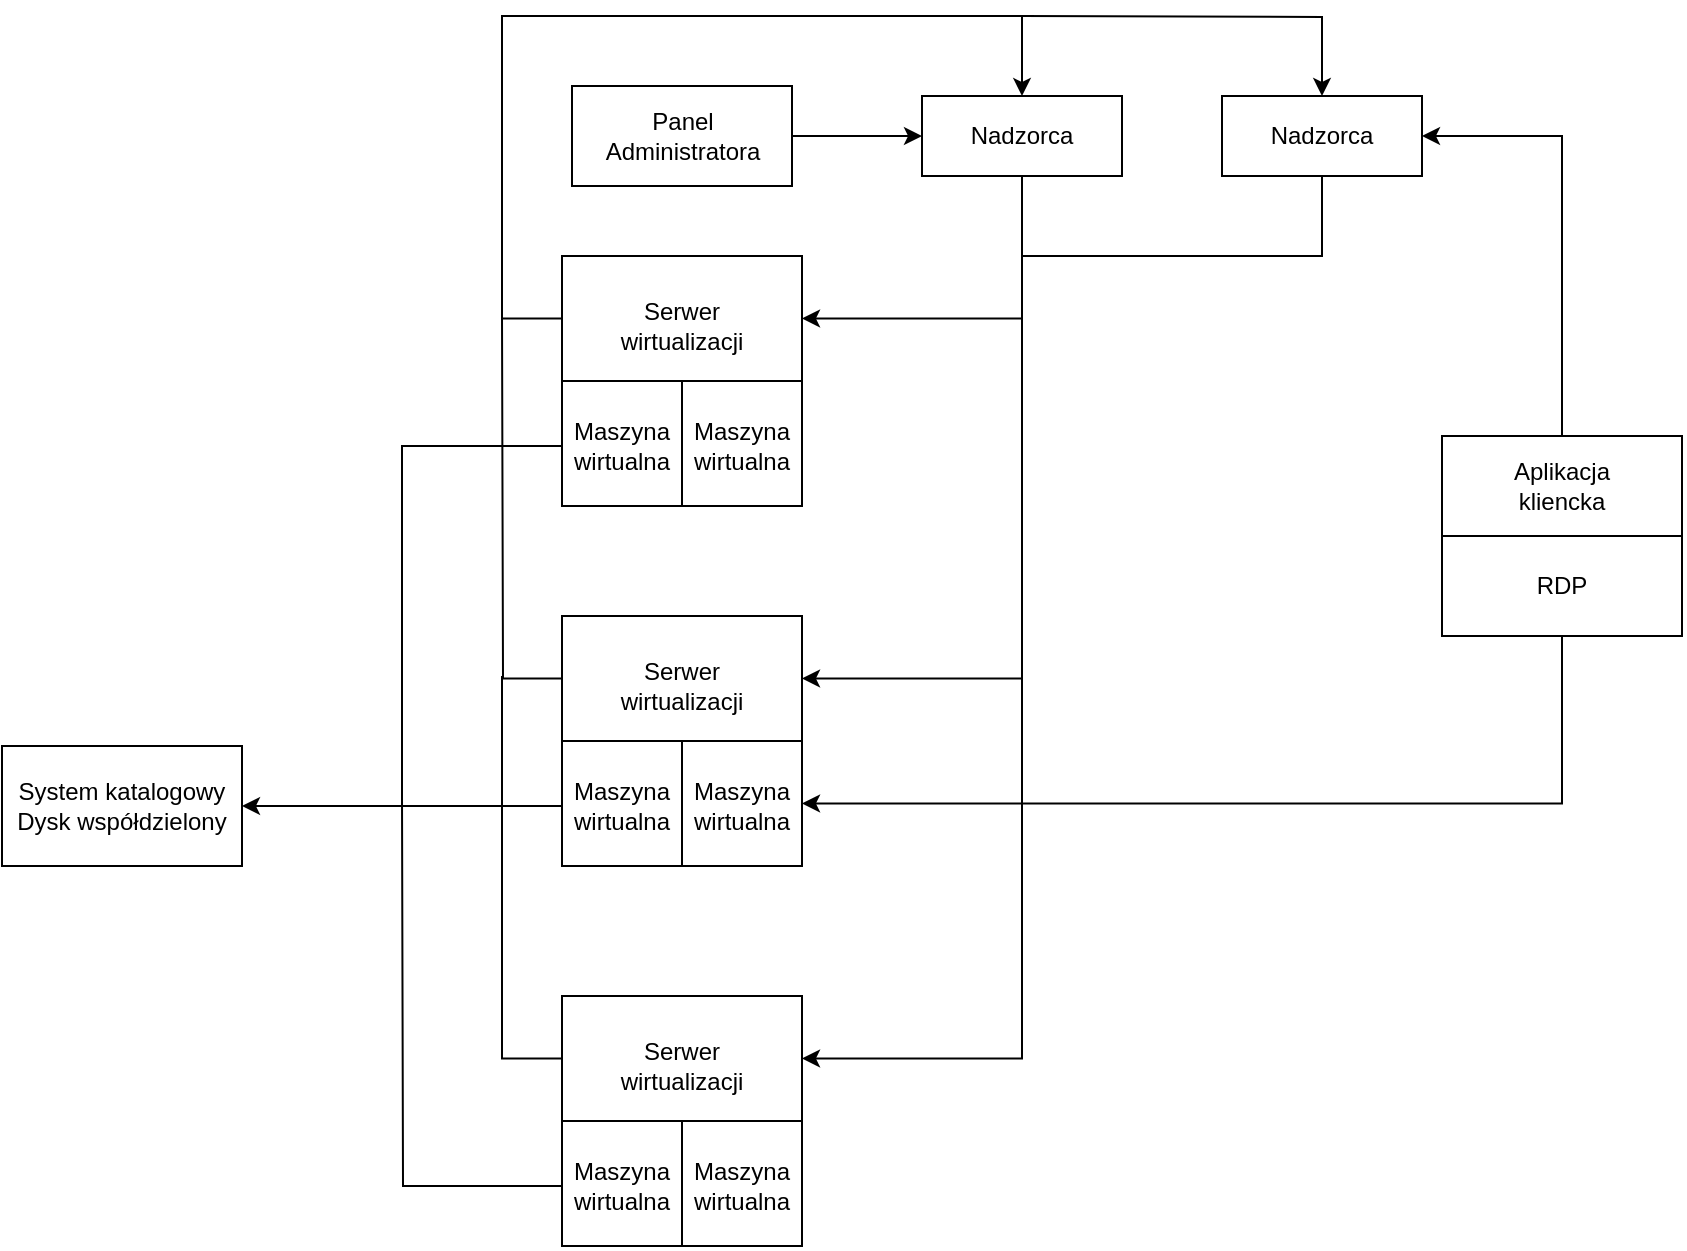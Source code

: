 <mxfile version="15.7.0" type="device"><diagram id="nf5EJ6JDlaZsPXbniaP-" name="Page-1"><mxGraphModel dx="2012" dy="668" grid="1" gridSize="10" guides="1" tooltips="1" connect="1" arrows="1" fold="1" page="1" pageScale="1" pageWidth="827" pageHeight="1169" math="0" shadow="0"><root><mxCell id="0"/><mxCell id="1" parent="0"/><mxCell id="wjTBrzEkc6-O8O09spCL-27" style="edgeStyle=orthogonalEdgeStyle;rounded=0;orthogonalLoop=1;jettySize=auto;html=1;entryX=1;entryY=0.25;entryDx=0;entryDy=0;exitX=0.5;exitY=1;exitDx=0;exitDy=0;" edge="1" parent="1" source="wjTBrzEkc6-O8O09spCL-2" target="wjTBrzEkc6-O8O09spCL-13"><mxGeometry relative="1" as="geometry"/></mxCell><mxCell id="wjTBrzEkc6-O8O09spCL-2" value="Nadzorca" style="rounded=0;whiteSpace=wrap;html=1;" vertex="1" parent="1"><mxGeometry x="380" y="80" width="100" height="40" as="geometry"/></mxCell><mxCell id="wjTBrzEkc6-O8O09spCL-28" style="edgeStyle=orthogonalEdgeStyle;rounded=0;orthogonalLoop=1;jettySize=auto;html=1;exitX=0;exitY=0.25;exitDx=0;exitDy=0;entryX=0.5;entryY=0;entryDx=0;entryDy=0;" edge="1" parent="1" source="wjTBrzEkc6-O8O09spCL-13" target="wjTBrzEkc6-O8O09spCL-2"><mxGeometry relative="1" as="geometry"><mxPoint x="80" y="40" as="targetPoint"/><Array as="points"><mxPoint x="170" y="191"/><mxPoint x="170" y="40"/><mxPoint x="430" y="40"/><mxPoint x="430" y="80"/></Array></mxGeometry></mxCell><mxCell id="wjTBrzEkc6-O8O09spCL-13" value="" style="rounded=0;whiteSpace=wrap;html=1;" vertex="1" parent="1"><mxGeometry x="200" y="160" width="120" height="125" as="geometry"/></mxCell><mxCell id="wjTBrzEkc6-O8O09spCL-18" value="" style="endArrow=none;html=1;rounded=0;exitX=0;exitY=0.5;exitDx=0;exitDy=0;entryX=1;entryY=0.5;entryDx=0;entryDy=0;" edge="1" parent="1" source="wjTBrzEkc6-O8O09spCL-13" target="wjTBrzEkc6-O8O09spCL-13"><mxGeometry width="50" height="50" relative="1" as="geometry"><mxPoint x="700" y="400" as="sourcePoint"/><mxPoint x="750" y="350" as="targetPoint"/></mxGeometry></mxCell><mxCell id="wjTBrzEkc6-O8O09spCL-23" value="" style="endArrow=none;html=1;rounded=0;exitX=0.5;exitY=1;exitDx=0;exitDy=0;" edge="1" parent="1" source="wjTBrzEkc6-O8O09spCL-13"><mxGeometry width="50" height="50" relative="1" as="geometry"><mxPoint x="259.5" y="253.5" as="sourcePoint"/><mxPoint x="260" y="223" as="targetPoint"/></mxGeometry></mxCell><mxCell id="wjTBrzEkc6-O8O09spCL-24" value="Serwer&lt;br&gt;wirtualizacji" style="text;html=1;strokeColor=none;fillColor=none;align=center;verticalAlign=middle;whiteSpace=wrap;rounded=0;" vertex="1" parent="1"><mxGeometry x="230" y="180" width="60" height="30" as="geometry"/></mxCell><mxCell id="wjTBrzEkc6-O8O09spCL-25" value="Maszyna&lt;br&gt;wirtualna" style="text;html=1;strokeColor=none;fillColor=none;align=center;verticalAlign=middle;whiteSpace=wrap;rounded=0;" vertex="1" parent="1"><mxGeometry x="200" y="230" width="60" height="50" as="geometry"/></mxCell><mxCell id="wjTBrzEkc6-O8O09spCL-26" value="Maszyna&lt;br&gt;wirtualna" style="text;html=1;strokeColor=none;fillColor=none;align=center;verticalAlign=middle;whiteSpace=wrap;rounded=0;" vertex="1" parent="1"><mxGeometry x="260" y="230" width="60" height="50" as="geometry"/></mxCell><mxCell id="wjTBrzEkc6-O8O09spCL-30" value="Nadzorca" style="rounded=0;whiteSpace=wrap;html=1;" vertex="1" parent="1"><mxGeometry x="530" y="80" width="100" height="40" as="geometry"/></mxCell><mxCell id="wjTBrzEkc6-O8O09spCL-31" style="edgeStyle=orthogonalEdgeStyle;rounded=0;orthogonalLoop=1;jettySize=auto;html=1;entryX=0.5;entryY=0;entryDx=0;entryDy=0;" edge="1" parent="1" target="wjTBrzEkc6-O8O09spCL-30"><mxGeometry relative="1" as="geometry"><mxPoint x="495" y="-31.3" as="targetPoint"/><mxPoint x="430" y="40" as="sourcePoint"/></mxGeometry></mxCell><mxCell id="wjTBrzEkc6-O8O09spCL-32" value="" style="rounded=0;whiteSpace=wrap;html=1;" vertex="1" parent="1"><mxGeometry x="200" y="340" width="120" height="125" as="geometry"/></mxCell><mxCell id="wjTBrzEkc6-O8O09spCL-33" value="" style="endArrow=none;html=1;rounded=0;exitX=0;exitY=0.5;exitDx=0;exitDy=0;entryX=1;entryY=0.5;entryDx=0;entryDy=0;" edge="1" parent="1" source="wjTBrzEkc6-O8O09spCL-32" target="wjTBrzEkc6-O8O09spCL-32"><mxGeometry width="50" height="50" relative="1" as="geometry"><mxPoint x="700" y="580" as="sourcePoint"/><mxPoint x="750" y="530" as="targetPoint"/></mxGeometry></mxCell><mxCell id="wjTBrzEkc6-O8O09spCL-34" value="" style="endArrow=none;html=1;rounded=0;exitX=0.5;exitY=1;exitDx=0;exitDy=0;" edge="1" parent="1" source="wjTBrzEkc6-O8O09spCL-32"><mxGeometry width="50" height="50" relative="1" as="geometry"><mxPoint x="259.5" y="433.5" as="sourcePoint"/><mxPoint x="260" y="403.0" as="targetPoint"/></mxGeometry></mxCell><mxCell id="wjTBrzEkc6-O8O09spCL-35" value="Serwer&lt;br&gt;wirtualizacji" style="text;html=1;strokeColor=none;fillColor=none;align=center;verticalAlign=middle;whiteSpace=wrap;rounded=0;" vertex="1" parent="1"><mxGeometry x="230" y="360" width="60" height="30" as="geometry"/></mxCell><mxCell id="wjTBrzEkc6-O8O09spCL-36" value="Maszyna&lt;br&gt;wirtualna" style="text;html=1;strokeColor=none;fillColor=none;align=center;verticalAlign=middle;whiteSpace=wrap;rounded=0;" vertex="1" parent="1"><mxGeometry x="200" y="410" width="60" height="50" as="geometry"/></mxCell><mxCell id="wjTBrzEkc6-O8O09spCL-37" value="Maszyna&lt;br&gt;wirtualna" style="text;html=1;strokeColor=none;fillColor=none;align=center;verticalAlign=middle;whiteSpace=wrap;rounded=0;" vertex="1" parent="1"><mxGeometry x="260" y="410" width="60" height="50" as="geometry"/></mxCell><mxCell id="wjTBrzEkc6-O8O09spCL-38" value="" style="rounded=0;whiteSpace=wrap;html=1;" vertex="1" parent="1"><mxGeometry x="200" y="530" width="120" height="125" as="geometry"/></mxCell><mxCell id="wjTBrzEkc6-O8O09spCL-39" value="" style="endArrow=none;html=1;rounded=0;exitX=0;exitY=0.5;exitDx=0;exitDy=0;entryX=1;entryY=0.5;entryDx=0;entryDy=0;" edge="1" parent="1" source="wjTBrzEkc6-O8O09spCL-38" target="wjTBrzEkc6-O8O09spCL-38"><mxGeometry width="50" height="50" relative="1" as="geometry"><mxPoint x="700" y="770" as="sourcePoint"/><mxPoint x="750" y="720" as="targetPoint"/></mxGeometry></mxCell><mxCell id="wjTBrzEkc6-O8O09spCL-40" value="" style="endArrow=none;html=1;rounded=0;exitX=0.5;exitY=1;exitDx=0;exitDy=0;" edge="1" parent="1" source="wjTBrzEkc6-O8O09spCL-38"><mxGeometry width="50" height="50" relative="1" as="geometry"><mxPoint x="259.5" y="623.5" as="sourcePoint"/><mxPoint x="260" y="593.0" as="targetPoint"/></mxGeometry></mxCell><mxCell id="wjTBrzEkc6-O8O09spCL-41" value="Serwer&lt;br&gt;wirtualizacji" style="text;html=1;strokeColor=none;fillColor=none;align=center;verticalAlign=middle;whiteSpace=wrap;rounded=0;" vertex="1" parent="1"><mxGeometry x="230" y="550" width="60" height="30" as="geometry"/></mxCell><mxCell id="wjTBrzEkc6-O8O09spCL-42" value="Maszyna&lt;br&gt;wirtualna" style="text;html=1;strokeColor=none;fillColor=none;align=center;verticalAlign=middle;whiteSpace=wrap;rounded=0;" vertex="1" parent="1"><mxGeometry x="200" y="600" width="60" height="50" as="geometry"/></mxCell><mxCell id="wjTBrzEkc6-O8O09spCL-43" value="Maszyna&lt;br&gt;wirtualna" style="text;html=1;strokeColor=none;fillColor=none;align=center;verticalAlign=middle;whiteSpace=wrap;rounded=0;" vertex="1" parent="1"><mxGeometry x="260" y="600" width="60" height="50" as="geometry"/></mxCell><mxCell id="wjTBrzEkc6-O8O09spCL-48" style="edgeStyle=orthogonalEdgeStyle;rounded=0;orthogonalLoop=1;jettySize=auto;html=1;entryX=1;entryY=0.5;entryDx=0;entryDy=0;" edge="1" parent="1" source="wjTBrzEkc6-O8O09spCL-44" target="wjTBrzEkc6-O8O09spCL-30"><mxGeometry relative="1" as="geometry"><Array as="points"><mxPoint x="700" y="100"/></Array></mxGeometry></mxCell><mxCell id="wjTBrzEkc6-O8O09spCL-50" style="edgeStyle=orthogonalEdgeStyle;rounded=0;orthogonalLoop=1;jettySize=auto;html=1;entryX=1;entryY=0.75;entryDx=0;entryDy=0;" edge="1" parent="1" source="wjTBrzEkc6-O8O09spCL-44" target="wjTBrzEkc6-O8O09spCL-32"><mxGeometry relative="1" as="geometry"><mxPoint x="450" y="450" as="targetPoint"/><Array as="points"><mxPoint x="700" y="434"/></Array></mxGeometry></mxCell><mxCell id="wjTBrzEkc6-O8O09spCL-44" value="" style="rounded=0;whiteSpace=wrap;html=1;" vertex="1" parent="1"><mxGeometry x="640" y="250" width="120" height="100" as="geometry"/></mxCell><mxCell id="wjTBrzEkc6-O8O09spCL-45" value="" style="endArrow=none;html=1;rounded=0;exitX=0;exitY=0.5;exitDx=0;exitDy=0;entryX=1;entryY=0.5;entryDx=0;entryDy=0;" edge="1" parent="1" source="wjTBrzEkc6-O8O09spCL-44" target="wjTBrzEkc6-O8O09spCL-44"><mxGeometry width="50" height="50" relative="1" as="geometry"><mxPoint x="670" y="310" as="sourcePoint"/><mxPoint x="720" y="260" as="targetPoint"/></mxGeometry></mxCell><mxCell id="wjTBrzEkc6-O8O09spCL-46" value="Aplikacja kliencka" style="text;html=1;strokeColor=none;fillColor=none;align=center;verticalAlign=middle;whiteSpace=wrap;rounded=0;" vertex="1" parent="1"><mxGeometry x="670" y="260" width="60" height="30" as="geometry"/></mxCell><mxCell id="wjTBrzEkc6-O8O09spCL-47" value="RDP" style="text;html=1;strokeColor=none;fillColor=none;align=center;verticalAlign=middle;whiteSpace=wrap;rounded=0;" vertex="1" parent="1"><mxGeometry x="670" y="310" width="60" height="30" as="geometry"/></mxCell><mxCell id="wjTBrzEkc6-O8O09spCL-51" style="edgeStyle=orthogonalEdgeStyle;rounded=0;orthogonalLoop=1;jettySize=auto;html=1;entryX=1;entryY=0.25;entryDx=0;entryDy=0;" edge="1" parent="1" target="wjTBrzEkc6-O8O09spCL-32"><mxGeometry relative="1" as="geometry"><mxPoint x="430" y="190" as="sourcePoint"/><mxPoint x="430" y="360" as="targetPoint"/><Array as="points"><mxPoint x="430" y="371"/></Array></mxGeometry></mxCell><mxCell id="wjTBrzEkc6-O8O09spCL-52" style="edgeStyle=orthogonalEdgeStyle;rounded=0;orthogonalLoop=1;jettySize=auto;html=1;entryX=1;entryY=0.25;entryDx=0;entryDy=0;" edge="1" parent="1" target="wjTBrzEkc6-O8O09spCL-38"><mxGeometry relative="1" as="geometry"><mxPoint x="430" y="370" as="sourcePoint"/><mxPoint x="320" y="551.25" as="targetPoint"/><Array as="points"><mxPoint x="430" y="561"/></Array></mxGeometry></mxCell><mxCell id="wjTBrzEkc6-O8O09spCL-53" style="edgeStyle=orthogonalEdgeStyle;rounded=0;orthogonalLoop=1;jettySize=auto;html=1;exitDx=0;exitDy=0;endArrow=none;endFill=0;" edge="1" parent="1" source="wjTBrzEkc6-O8O09spCL-30"><mxGeometry relative="1" as="geometry"><mxPoint x="430" y="160" as="targetPoint"/><mxPoint x="604" y="190" as="sourcePoint"/><Array as="points"><mxPoint x="580" y="160"/><mxPoint x="460" y="160"/></Array></mxGeometry></mxCell><mxCell id="wjTBrzEkc6-O8O09spCL-54" value="" style="endArrow=none;html=1;rounded=0;edgeStyle=orthogonalEdgeStyle;exitX=0;exitY=0.25;exitDx=0;exitDy=0;" edge="1" parent="1" source="wjTBrzEkc6-O8O09spCL-32"><mxGeometry width="50" height="50" relative="1" as="geometry"><mxPoint x="120" y="320" as="sourcePoint"/><mxPoint x="170" y="190" as="targetPoint"/></mxGeometry></mxCell><mxCell id="wjTBrzEkc6-O8O09spCL-55" value="" style="endArrow=none;html=1;rounded=0;edgeStyle=orthogonalEdgeStyle;exitX=0;exitY=0.25;exitDx=0;exitDy=0;" edge="1" parent="1" source="wjTBrzEkc6-O8O09spCL-38"><mxGeometry width="50" height="50" relative="1" as="geometry"><mxPoint x="170" y="571.25" as="sourcePoint"/><mxPoint x="170" y="370" as="targetPoint"/><Array as="points"><mxPoint x="170" y="561"/><mxPoint x="170" y="390"/></Array></mxGeometry></mxCell><mxCell id="wjTBrzEkc6-O8O09spCL-57" style="edgeStyle=orthogonalEdgeStyle;rounded=0;orthogonalLoop=1;jettySize=auto;html=1;entryX=1;entryY=0.5;entryDx=0;entryDy=0;endArrow=none;endFill=0;startArrow=classic;startFill=1;exitX=0;exitY=0.5;exitDx=0;exitDy=0;" edge="1" parent="1" source="wjTBrzEkc6-O8O09spCL-2" target="wjTBrzEkc6-O8O09spCL-56"><mxGeometry relative="1" as="geometry"><mxPoint x="340" y="80" as="sourcePoint"/></mxGeometry></mxCell><mxCell id="wjTBrzEkc6-O8O09spCL-56" value="Panel&lt;br&gt;Administratora" style="html=1;" vertex="1" parent="1"><mxGeometry x="205" y="75" width="110" height="50" as="geometry"/></mxCell><mxCell id="wjTBrzEkc6-O8O09spCL-59" value="System katalogowy&lt;br&gt;Dysk współdzielony" style="rounded=0;whiteSpace=wrap;html=1;" vertex="1" parent="1"><mxGeometry x="-80" y="405" width="120" height="60" as="geometry"/></mxCell><mxCell id="wjTBrzEkc6-O8O09spCL-61" value="" style="endArrow=classic;html=1;rounded=0;entryX=1;entryY=0.5;entryDx=0;entryDy=0;edgeStyle=orthogonalEdgeStyle;exitX=0;exitY=0.5;exitDx=0;exitDy=0;" edge="1" parent="1" source="wjTBrzEkc6-O8O09spCL-25" target="wjTBrzEkc6-O8O09spCL-59"><mxGeometry width="50" height="50" relative="1" as="geometry"><mxPoint x="60" y="340" as="sourcePoint"/><mxPoint x="110" y="290" as="targetPoint"/><Array as="points"><mxPoint x="120" y="255"/><mxPoint x="120" y="435"/></Array></mxGeometry></mxCell><mxCell id="wjTBrzEkc6-O8O09spCL-62" value="" style="endArrow=none;html=1;rounded=0;edgeStyle=orthogonalEdgeStyle;exitX=0;exitY=0.5;exitDx=0;exitDy=0;endFill=0;" edge="1" parent="1" source="wjTBrzEkc6-O8O09spCL-36"><mxGeometry width="50" height="50" relative="1" as="geometry"><mxPoint x="160" y="465" as="sourcePoint"/><mxPoint x="120" y="435" as="targetPoint"/></mxGeometry></mxCell><mxCell id="wjTBrzEkc6-O8O09spCL-63" value="" style="endArrow=none;html=1;rounded=0;edgeStyle=orthogonalEdgeStyle;exitX=0;exitY=0.5;exitDx=0;exitDy=0;endFill=0;" edge="1" parent="1" source="wjTBrzEkc6-O8O09spCL-42"><mxGeometry width="50" height="50" relative="1" as="geometry"><mxPoint x="120" y="565" as="sourcePoint"/><mxPoint x="120" y="430" as="targetPoint"/></mxGeometry></mxCell><mxCell id="wjTBrzEkc6-O8O09spCL-65" value="" style="shape=image;html=1;verticalAlign=top;verticalLabelPosition=bottom;labelBackgroundColor=#ffffff;imageAspect=0;aspect=fixed;image=https://cdn4.iconfinder.com/data/icons/essential-app-2/16/record-round-circle-dot-128.png" vertex="1" parent="1"><mxGeometry x="427" y="368" width="6" height="6" as="geometry"/></mxCell><mxCell id="wjTBrzEkc6-O8O09spCL-67" value="" style="shape=image;html=1;verticalAlign=top;verticalLabelPosition=bottom;labelBackgroundColor=#ffffff;imageAspect=0;aspect=fixed;image=https://cdn4.iconfinder.com/data/icons/essential-app-2/16/record-round-circle-dot-128.png" vertex="1" parent="1"><mxGeometry x="427" y="188" width="6" height="6" as="geometry"/></mxCell><mxCell id="wjTBrzEkc6-O8O09spCL-69" value="" style="shape=image;html=1;verticalAlign=top;verticalLabelPosition=bottom;labelBackgroundColor=#ffffff;imageAspect=0;aspect=fixed;image=https://cdn4.iconfinder.com/data/icons/essential-app-2/16/record-round-circle-dot-128.png" vertex="1" parent="1"><mxGeometry x="427" y="157" width="6" height="6" as="geometry"/></mxCell><mxCell id="wjTBrzEkc6-O8O09spCL-70" value="" style="shape=image;html=1;verticalAlign=top;verticalLabelPosition=bottom;labelBackgroundColor=#ffffff;imageAspect=0;aspect=fixed;image=https://cdn4.iconfinder.com/data/icons/essential-app-2/16/record-round-circle-dot-128.png" vertex="1" parent="1"><mxGeometry x="167" y="188" width="6" height="6" as="geometry"/></mxCell><mxCell id="wjTBrzEkc6-O8O09spCL-71" value="" style="shape=image;html=1;verticalAlign=top;verticalLabelPosition=bottom;labelBackgroundColor=#ffffff;imageAspect=0;aspect=fixed;image=https://cdn4.iconfinder.com/data/icons/essential-app-2/16/record-round-circle-dot-128.png" vertex="1" parent="1"><mxGeometry x="167" y="368" width="6" height="6" as="geometry"/></mxCell><mxCell id="wjTBrzEkc6-O8O09spCL-72" value="" style="shape=image;html=1;verticalAlign=top;verticalLabelPosition=bottom;labelBackgroundColor=#ffffff;imageAspect=0;aspect=fixed;image=https://cdn4.iconfinder.com/data/icons/essential-app-2/16/record-round-circle-dot-128.png" vertex="1" parent="1"><mxGeometry x="117" y="432" width="6" height="6" as="geometry"/></mxCell><mxCell id="wjTBrzEkc6-O8O09spCL-73" value="" style="shape=image;html=1;verticalAlign=top;verticalLabelPosition=bottom;labelBackgroundColor=#ffffff;imageAspect=0;aspect=fixed;image=https://cdn4.iconfinder.com/data/icons/essential-app-2/16/record-round-circle-dot-128.png" vertex="1" parent="1"><mxGeometry x="427" y="37" width="6" height="6" as="geometry"/></mxCell></root></mxGraphModel></diagram></mxfile>